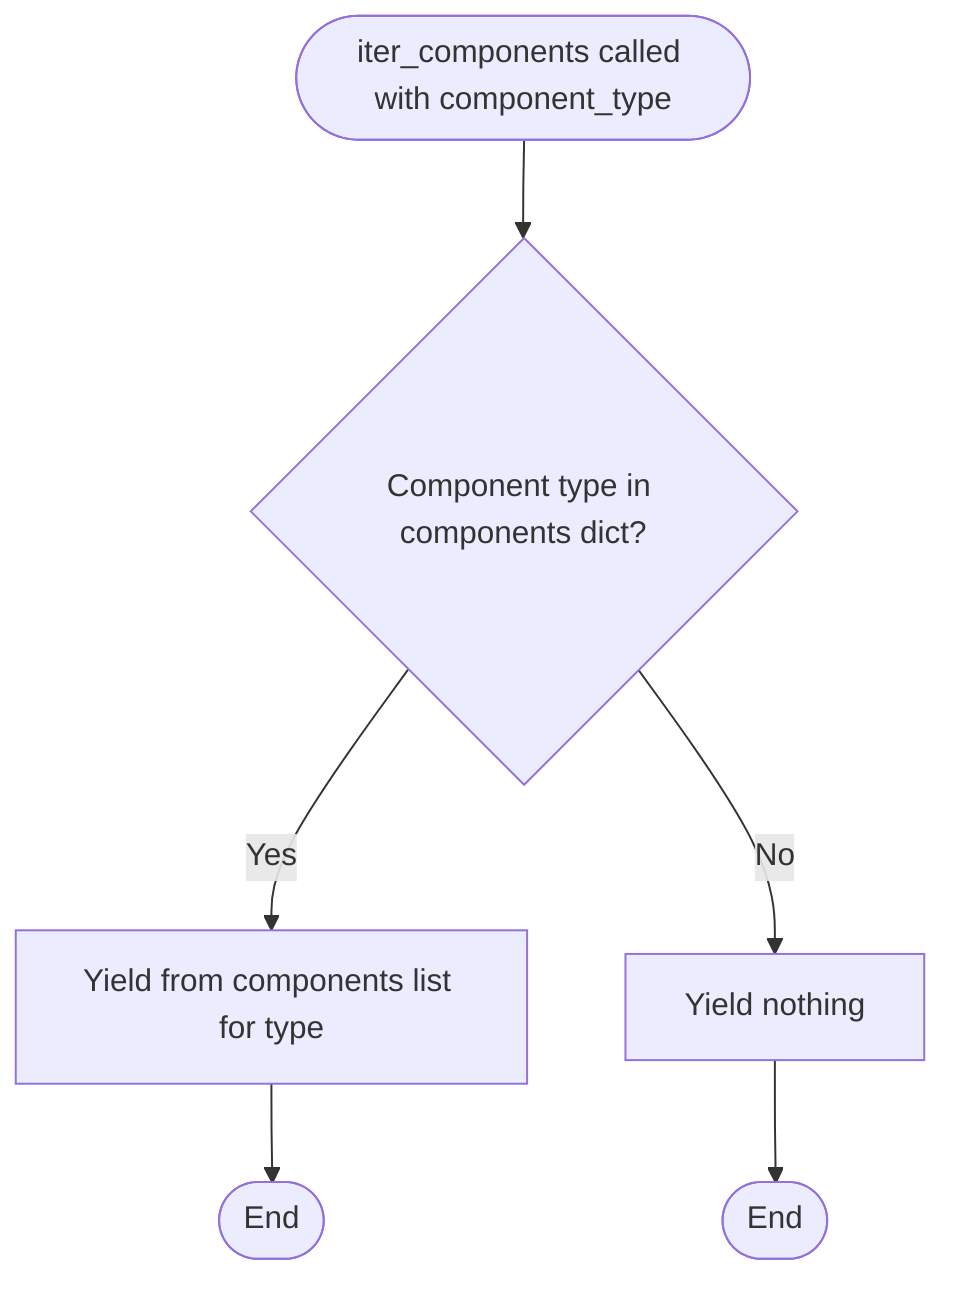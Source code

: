 flowchart TD
    Start([iter_components called with component_type]) --> CheckTypeExists{Component type in components dict?}
    
    CheckTypeExists -->|Yes| YieldComponents[Yield from components list for type]
    CheckTypeExists -->|No| YieldNothing[Yield nothing]
    
    YieldComponents --> End1([End])
    YieldNothing --> End2([End])
